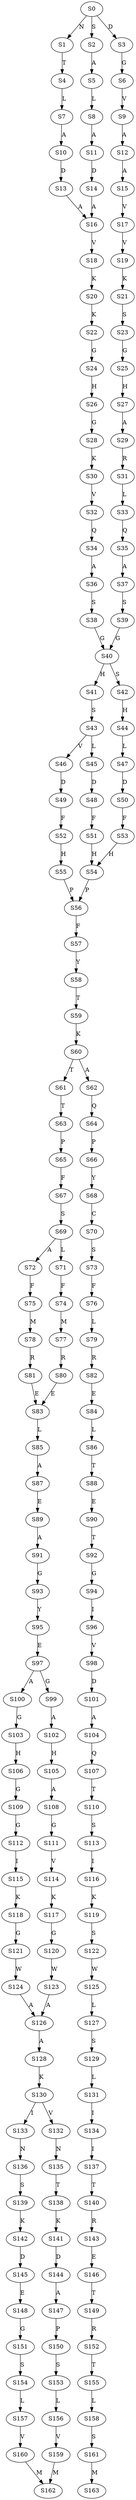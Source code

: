 strict digraph  {
	S0 -> S1 [ label = N ];
	S0 -> S2 [ label = S ];
	S0 -> S3 [ label = D ];
	S1 -> S4 [ label = T ];
	S2 -> S5 [ label = A ];
	S3 -> S6 [ label = G ];
	S4 -> S7 [ label = L ];
	S5 -> S8 [ label = L ];
	S6 -> S9 [ label = V ];
	S7 -> S10 [ label = A ];
	S8 -> S11 [ label = A ];
	S9 -> S12 [ label = A ];
	S10 -> S13 [ label = D ];
	S11 -> S14 [ label = D ];
	S12 -> S15 [ label = A ];
	S13 -> S16 [ label = A ];
	S14 -> S16 [ label = A ];
	S15 -> S17 [ label = V ];
	S16 -> S18 [ label = V ];
	S17 -> S19 [ label = V ];
	S18 -> S20 [ label = K ];
	S19 -> S21 [ label = K ];
	S20 -> S22 [ label = K ];
	S21 -> S23 [ label = S ];
	S22 -> S24 [ label = G ];
	S23 -> S25 [ label = G ];
	S24 -> S26 [ label = H ];
	S25 -> S27 [ label = H ];
	S26 -> S28 [ label = G ];
	S27 -> S29 [ label = A ];
	S28 -> S30 [ label = K ];
	S29 -> S31 [ label = R ];
	S30 -> S32 [ label = V ];
	S31 -> S33 [ label = L ];
	S32 -> S34 [ label = Q ];
	S33 -> S35 [ label = Q ];
	S34 -> S36 [ label = A ];
	S35 -> S37 [ label = A ];
	S36 -> S38 [ label = S ];
	S37 -> S39 [ label = S ];
	S38 -> S40 [ label = G ];
	S39 -> S40 [ label = G ];
	S40 -> S41 [ label = H ];
	S40 -> S42 [ label = S ];
	S41 -> S43 [ label = S ];
	S42 -> S44 [ label = H ];
	S43 -> S45 [ label = L ];
	S43 -> S46 [ label = V ];
	S44 -> S47 [ label = L ];
	S45 -> S48 [ label = D ];
	S46 -> S49 [ label = D ];
	S47 -> S50 [ label = D ];
	S48 -> S51 [ label = F ];
	S49 -> S52 [ label = F ];
	S50 -> S53 [ label = F ];
	S51 -> S54 [ label = H ];
	S52 -> S55 [ label = H ];
	S53 -> S54 [ label = H ];
	S54 -> S56 [ label = P ];
	S55 -> S56 [ label = P ];
	S56 -> S57 [ label = F ];
	S57 -> S58 [ label = Y ];
	S58 -> S59 [ label = T ];
	S59 -> S60 [ label = K ];
	S60 -> S61 [ label = T ];
	S60 -> S62 [ label = A ];
	S61 -> S63 [ label = T ];
	S62 -> S64 [ label = Q ];
	S63 -> S65 [ label = P ];
	S64 -> S66 [ label = P ];
	S65 -> S67 [ label = F ];
	S66 -> S68 [ label = Y ];
	S67 -> S69 [ label = S ];
	S68 -> S70 [ label = C ];
	S69 -> S71 [ label = L ];
	S69 -> S72 [ label = A ];
	S70 -> S73 [ label = S ];
	S71 -> S74 [ label = F ];
	S72 -> S75 [ label = F ];
	S73 -> S76 [ label = F ];
	S74 -> S77 [ label = M ];
	S75 -> S78 [ label = M ];
	S76 -> S79 [ label = L ];
	S77 -> S80 [ label = R ];
	S78 -> S81 [ label = R ];
	S79 -> S82 [ label = R ];
	S80 -> S83 [ label = E ];
	S81 -> S83 [ label = E ];
	S82 -> S84 [ label = E ];
	S83 -> S85 [ label = L ];
	S84 -> S86 [ label = L ];
	S85 -> S87 [ label = A ];
	S86 -> S88 [ label = T ];
	S87 -> S89 [ label = E ];
	S88 -> S90 [ label = E ];
	S89 -> S91 [ label = A ];
	S90 -> S92 [ label = T ];
	S91 -> S93 [ label = G ];
	S92 -> S94 [ label = G ];
	S93 -> S95 [ label = Y ];
	S94 -> S96 [ label = I ];
	S95 -> S97 [ label = E ];
	S96 -> S98 [ label = V ];
	S97 -> S99 [ label = G ];
	S97 -> S100 [ label = A ];
	S98 -> S101 [ label = D ];
	S99 -> S102 [ label = A ];
	S100 -> S103 [ label = G ];
	S101 -> S104 [ label = A ];
	S102 -> S105 [ label = H ];
	S103 -> S106 [ label = H ];
	S104 -> S107 [ label = Q ];
	S105 -> S108 [ label = A ];
	S106 -> S109 [ label = G ];
	S107 -> S110 [ label = T ];
	S108 -> S111 [ label = G ];
	S109 -> S112 [ label = G ];
	S110 -> S113 [ label = S ];
	S111 -> S114 [ label = V ];
	S112 -> S115 [ label = I ];
	S113 -> S116 [ label = I ];
	S114 -> S117 [ label = K ];
	S115 -> S118 [ label = K ];
	S116 -> S119 [ label = K ];
	S117 -> S120 [ label = G ];
	S118 -> S121 [ label = G ];
	S119 -> S122 [ label = S ];
	S120 -> S123 [ label = W ];
	S121 -> S124 [ label = W ];
	S122 -> S125 [ label = W ];
	S123 -> S126 [ label = A ];
	S124 -> S126 [ label = A ];
	S125 -> S127 [ label = L ];
	S126 -> S128 [ label = A ];
	S127 -> S129 [ label = S ];
	S128 -> S130 [ label = K ];
	S129 -> S131 [ label = L ];
	S130 -> S132 [ label = V ];
	S130 -> S133 [ label = I ];
	S131 -> S134 [ label = I ];
	S132 -> S135 [ label = N ];
	S133 -> S136 [ label = N ];
	S134 -> S137 [ label = I ];
	S135 -> S138 [ label = T ];
	S136 -> S139 [ label = S ];
	S137 -> S140 [ label = T ];
	S138 -> S141 [ label = K ];
	S139 -> S142 [ label = K ];
	S140 -> S143 [ label = R ];
	S141 -> S144 [ label = D ];
	S142 -> S145 [ label = D ];
	S143 -> S146 [ label = E ];
	S144 -> S147 [ label = A ];
	S145 -> S148 [ label = E ];
	S146 -> S149 [ label = T ];
	S147 -> S150 [ label = P ];
	S148 -> S151 [ label = G ];
	S149 -> S152 [ label = R ];
	S150 -> S153 [ label = S ];
	S151 -> S154 [ label = S ];
	S152 -> S155 [ label = T ];
	S153 -> S156 [ label = L ];
	S154 -> S157 [ label = L ];
	S155 -> S158 [ label = L ];
	S156 -> S159 [ label = V ];
	S157 -> S160 [ label = V ];
	S158 -> S161 [ label = S ];
	S159 -> S162 [ label = M ];
	S160 -> S162 [ label = M ];
	S161 -> S163 [ label = M ];
}
